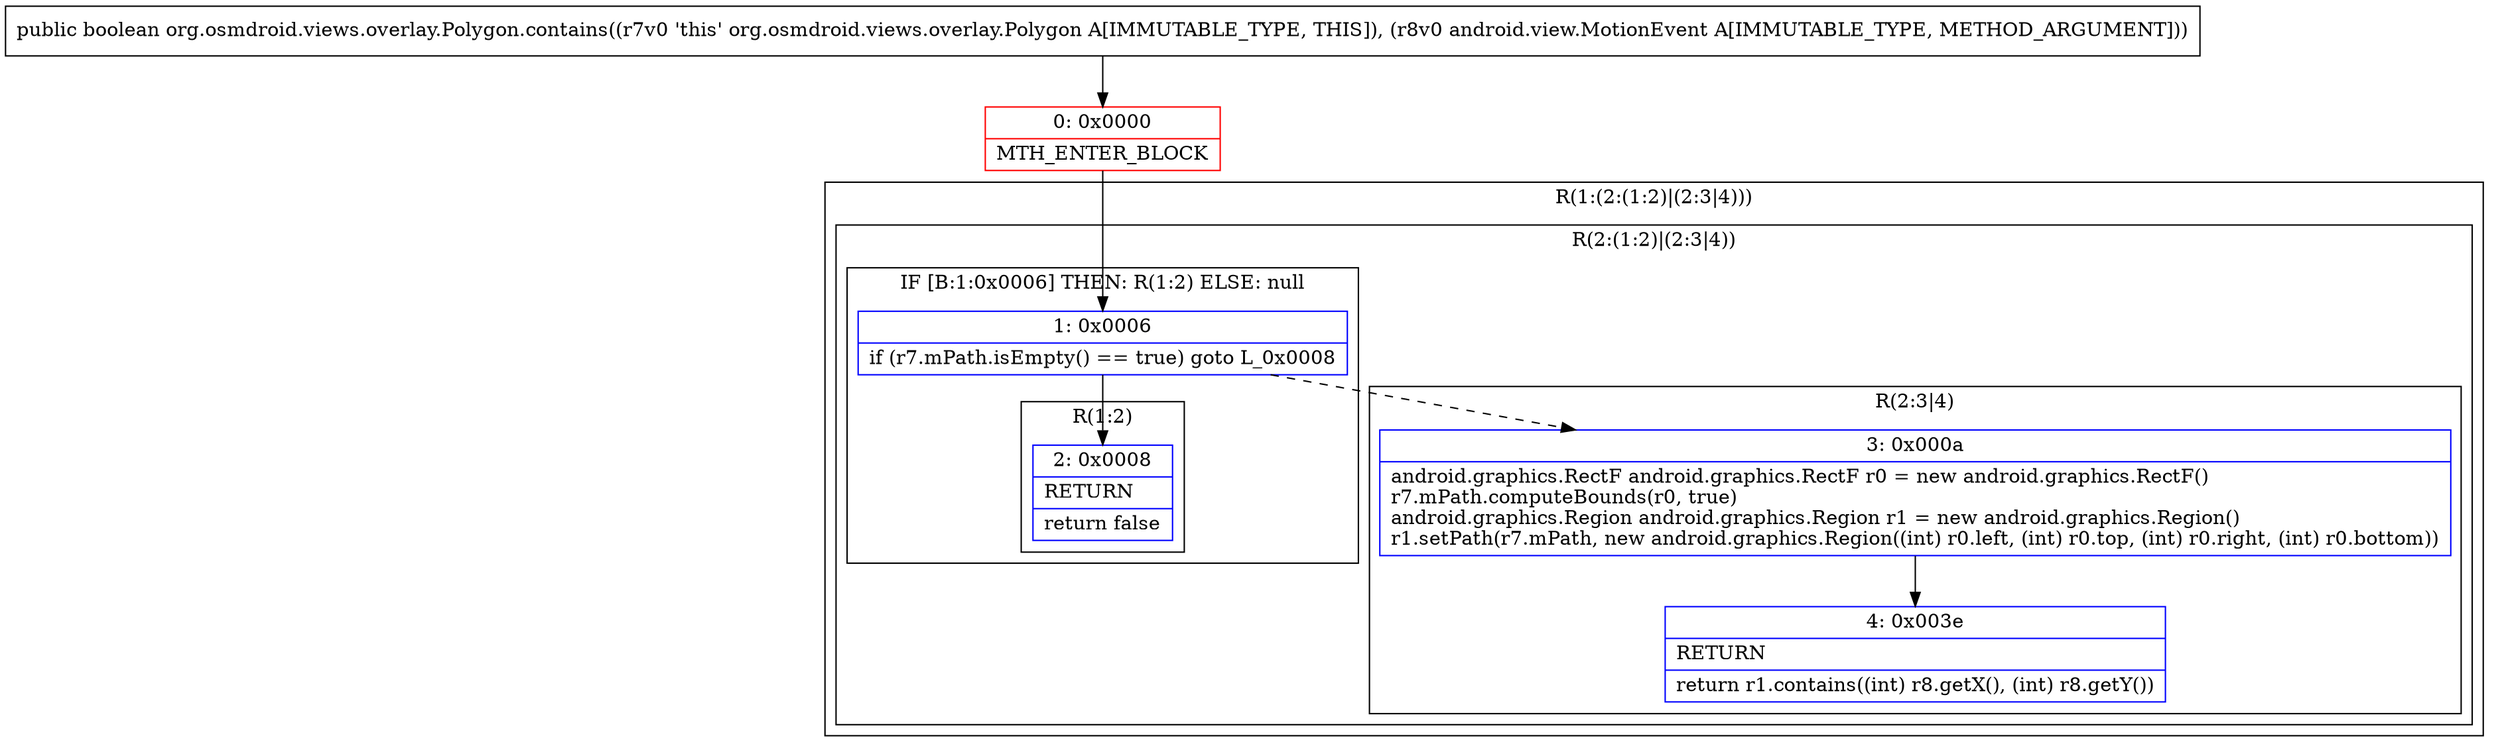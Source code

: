 digraph "CFG fororg.osmdroid.views.overlay.Polygon.contains(Landroid\/view\/MotionEvent;)Z" {
subgraph cluster_Region_745635527 {
label = "R(1:(2:(1:2)|(2:3|4)))";
node [shape=record,color=blue];
subgraph cluster_Region_111703743 {
label = "R(2:(1:2)|(2:3|4))";
node [shape=record,color=blue];
subgraph cluster_IfRegion_44837276 {
label = "IF [B:1:0x0006] THEN: R(1:2) ELSE: null";
node [shape=record,color=blue];
Node_1 [shape=record,label="{1\:\ 0x0006|if (r7.mPath.isEmpty() == true) goto L_0x0008\l}"];
subgraph cluster_Region_1458457440 {
label = "R(1:2)";
node [shape=record,color=blue];
Node_2 [shape=record,label="{2\:\ 0x0008|RETURN\l|return false\l}"];
}
}
subgraph cluster_Region_228624385 {
label = "R(2:3|4)";
node [shape=record,color=blue];
Node_3 [shape=record,label="{3\:\ 0x000a|android.graphics.RectF android.graphics.RectF r0 = new android.graphics.RectF()\lr7.mPath.computeBounds(r0, true)\landroid.graphics.Region android.graphics.Region r1 = new android.graphics.Region()\lr1.setPath(r7.mPath, new android.graphics.Region((int) r0.left, (int) r0.top, (int) r0.right, (int) r0.bottom))\l}"];
Node_4 [shape=record,label="{4\:\ 0x003e|RETURN\l|return r1.contains((int) r8.getX(), (int) r8.getY())\l}"];
}
}
}
Node_0 [shape=record,color=red,label="{0\:\ 0x0000|MTH_ENTER_BLOCK\l}"];
MethodNode[shape=record,label="{public boolean org.osmdroid.views.overlay.Polygon.contains((r7v0 'this' org.osmdroid.views.overlay.Polygon A[IMMUTABLE_TYPE, THIS]), (r8v0 android.view.MotionEvent A[IMMUTABLE_TYPE, METHOD_ARGUMENT])) }"];
MethodNode -> Node_0;
Node_1 -> Node_2;
Node_1 -> Node_3[style=dashed];
Node_3 -> Node_4;
Node_0 -> Node_1;
}

